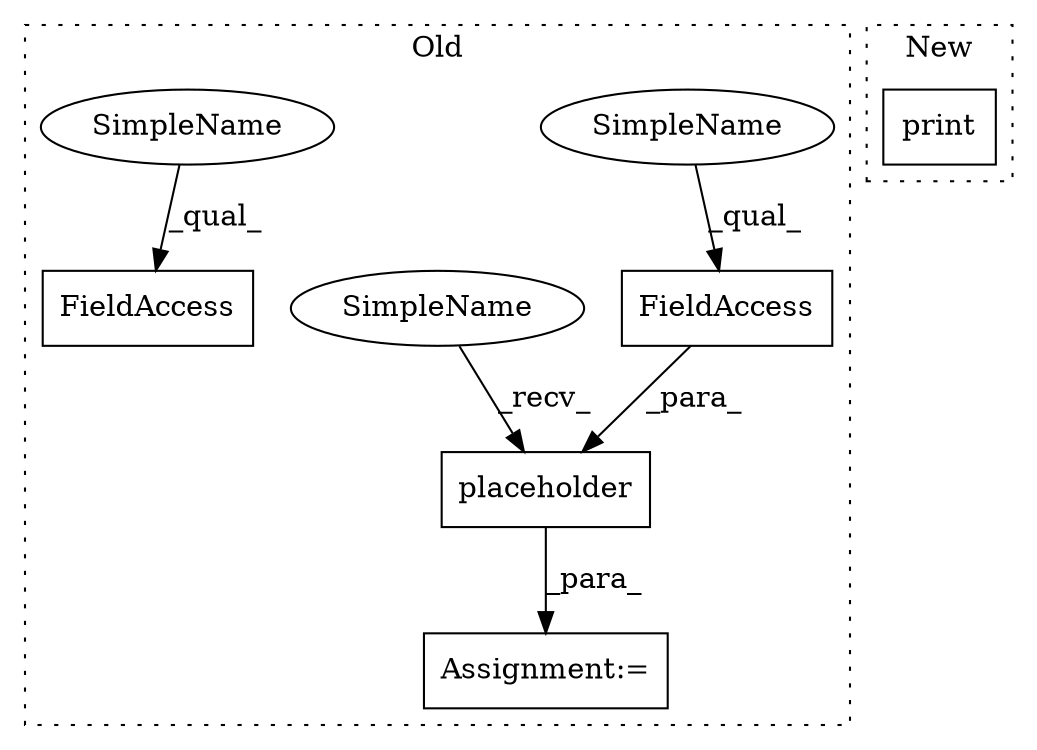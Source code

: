 digraph G {
subgraph cluster0 {
1 [label="placeholder" a="32" s="3142,3254" l="12,2" shape="box"];
3 [label="Assignment:=" a="7" s="3130" l="1" shape="box"];
4 [label="FieldAccess" a="22" s="3154" l="18" shape="box"];
5 [label="FieldAccess" a="22" s="3287" l="18" shape="box"];
6 [label="SimpleName" a="42" s="3154" l="10" shape="ellipse"];
7 [label="SimpleName" a="42" s="3131" l="10" shape="ellipse"];
8 [label="SimpleName" a="42" s="3287" l="10" shape="ellipse"];
label = "Old";
style="dotted";
}
subgraph cluster1 {
2 [label="print" a="32" s="2253,2299" l="6,1" shape="box"];
label = "New";
style="dotted";
}
1 -> 3 [label="_para_"];
4 -> 1 [label="_para_"];
6 -> 4 [label="_qual_"];
7 -> 1 [label="_recv_"];
8 -> 5 [label="_qual_"];
}